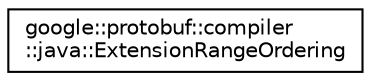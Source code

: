 digraph "类继承关系图"
{
 // LATEX_PDF_SIZE
  edge [fontname="Helvetica",fontsize="10",labelfontname="Helvetica",labelfontsize="10"];
  node [fontname="Helvetica",fontsize="10",shape=record];
  rankdir="LR";
  Node0 [label="google::protobuf::compiler\l::java::ExtensionRangeOrdering",height=0.2,width=0.4,color="black", fillcolor="white", style="filled",URL="$structgoogle_1_1protobuf_1_1compiler_1_1java_1_1ExtensionRangeOrdering.html",tooltip=" "];
}
